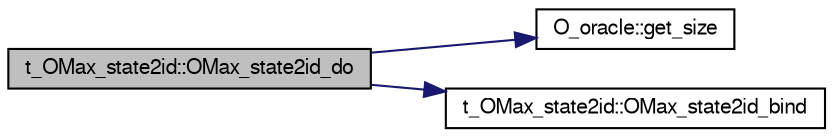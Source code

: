 digraph G
{
  bgcolor="transparent";
  edge [fontname="FreeSans",fontsize="10",labelfontname="FreeSans",labelfontsize="10"];
  node [fontname="FreeSans",fontsize="10",shape=record];
  rankdir=LR;
  Node1 [label="t_OMax_state2id::OMax_state2id_do",height=0.2,width=0.4,color="black", fillcolor="grey75", style="filled" fontcolor="black"];
  Node1 -> Node2 [color="midnightblue",fontsize="10",style="solid",fontname="FreeSans"];
  Node2 [label="O_oracle::get_size",height=0.2,width=0.4,color="black",URL="$class_o__oracle.html#a084597a4f020b5ddadc603881b596d4f",tooltip="Return the current size of FO."];
  Node1 -> Node3 [color="midnightblue",fontsize="10",style="solid",fontname="FreeSans"];
  Node3 [label="t_OMax_state2id::OMax_state2id_bind",height=0.2,width=0.4,color="black",URL="$structt___o_max__state2id.html#a7b7f1d4be1b4e18e5d560c9d22e6c0b7",tooltip="Bind the date reader with Data Structure."];
}
